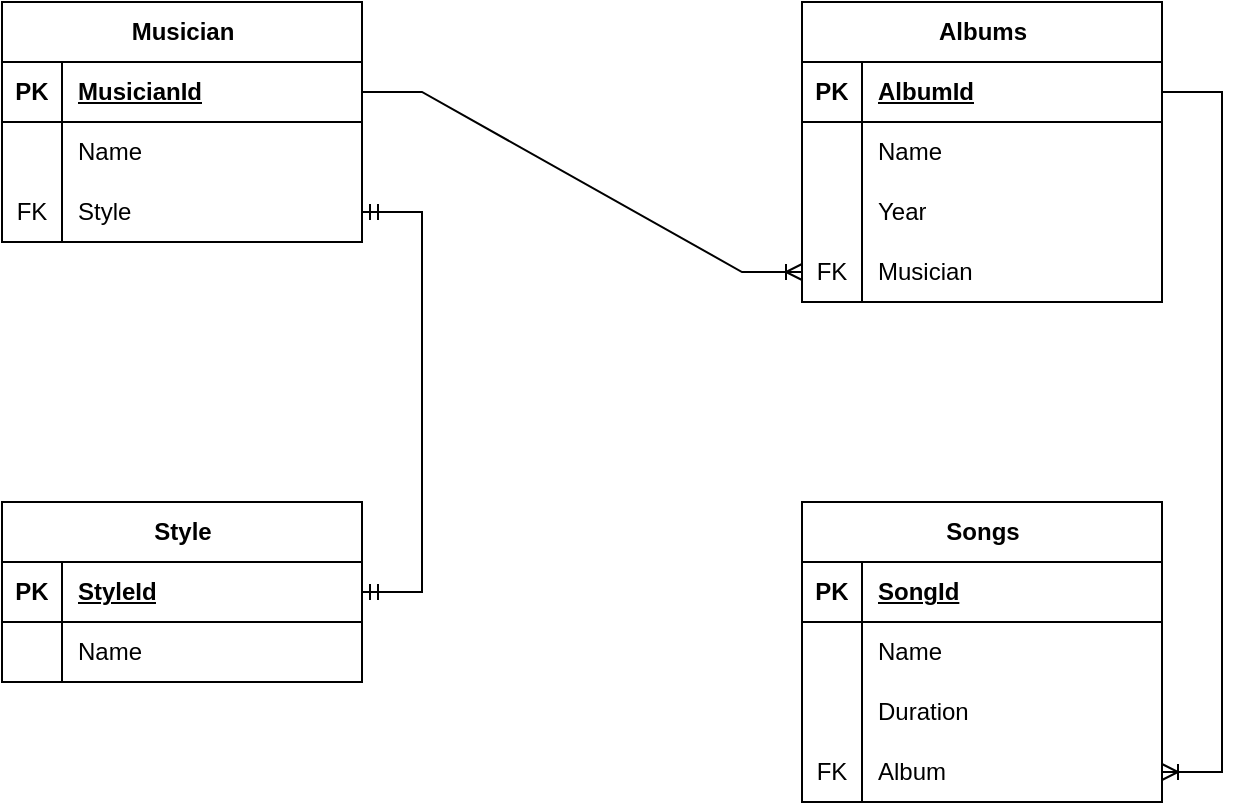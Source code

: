 <mxfile version="26.0.11">
  <diagram name="Страница — 1" id="X7JwgZL1m2JhMg4zwQlg">
    <mxGraphModel dx="1037" dy="547" grid="1" gridSize="10" guides="1" tooltips="1" connect="1" arrows="1" fold="1" page="1" pageScale="1" pageWidth="827" pageHeight="1169" math="0" shadow="0">
      <root>
        <mxCell id="0" />
        <mxCell id="1" parent="0" />
        <mxCell id="0tsAsME8x8Fj4ysLXK2w-1" value="Musician" style="shape=table;startSize=30;container=1;collapsible=1;childLayout=tableLayout;fixedRows=1;rowLines=0;fontStyle=1;align=center;resizeLast=1;html=1;" vertex="1" parent="1">
          <mxGeometry x="120" y="170" width="180" height="120" as="geometry" />
        </mxCell>
        <mxCell id="0tsAsME8x8Fj4ysLXK2w-2" value="" style="shape=tableRow;horizontal=0;startSize=0;swimlaneHead=0;swimlaneBody=0;fillColor=none;collapsible=0;dropTarget=0;points=[[0,0.5],[1,0.5]];portConstraint=eastwest;top=0;left=0;right=0;bottom=1;" vertex="1" parent="0tsAsME8x8Fj4ysLXK2w-1">
          <mxGeometry y="30" width="180" height="30" as="geometry" />
        </mxCell>
        <mxCell id="0tsAsME8x8Fj4ysLXK2w-3" value="PK" style="shape=partialRectangle;connectable=0;fillColor=none;top=0;left=0;bottom=0;right=0;fontStyle=1;overflow=hidden;whiteSpace=wrap;html=1;" vertex="1" parent="0tsAsME8x8Fj4ysLXK2w-2">
          <mxGeometry width="30" height="30" as="geometry">
            <mxRectangle width="30" height="30" as="alternateBounds" />
          </mxGeometry>
        </mxCell>
        <mxCell id="0tsAsME8x8Fj4ysLXK2w-4" value="MusicianId" style="shape=partialRectangle;connectable=0;fillColor=none;top=0;left=0;bottom=0;right=0;align=left;spacingLeft=6;fontStyle=5;overflow=hidden;whiteSpace=wrap;html=1;" vertex="1" parent="0tsAsME8x8Fj4ysLXK2w-2">
          <mxGeometry x="30" width="150" height="30" as="geometry">
            <mxRectangle width="150" height="30" as="alternateBounds" />
          </mxGeometry>
        </mxCell>
        <mxCell id="0tsAsME8x8Fj4ysLXK2w-5" value="" style="shape=tableRow;horizontal=0;startSize=0;swimlaneHead=0;swimlaneBody=0;fillColor=none;collapsible=0;dropTarget=0;points=[[0,0.5],[1,0.5]];portConstraint=eastwest;top=0;left=0;right=0;bottom=0;" vertex="1" parent="0tsAsME8x8Fj4ysLXK2w-1">
          <mxGeometry y="60" width="180" height="30" as="geometry" />
        </mxCell>
        <mxCell id="0tsAsME8x8Fj4ysLXK2w-6" value="" style="shape=partialRectangle;connectable=0;fillColor=none;top=0;left=0;bottom=0;right=0;editable=1;overflow=hidden;whiteSpace=wrap;html=1;" vertex="1" parent="0tsAsME8x8Fj4ysLXK2w-5">
          <mxGeometry width="30" height="30" as="geometry">
            <mxRectangle width="30" height="30" as="alternateBounds" />
          </mxGeometry>
        </mxCell>
        <mxCell id="0tsAsME8x8Fj4ysLXK2w-7" value="Name" style="shape=partialRectangle;connectable=0;fillColor=none;top=0;left=0;bottom=0;right=0;align=left;spacingLeft=6;overflow=hidden;whiteSpace=wrap;html=1;" vertex="1" parent="0tsAsME8x8Fj4ysLXK2w-5">
          <mxGeometry x="30" width="150" height="30" as="geometry">
            <mxRectangle width="150" height="30" as="alternateBounds" />
          </mxGeometry>
        </mxCell>
        <mxCell id="0tsAsME8x8Fj4ysLXK2w-8" value="" style="shape=tableRow;horizontal=0;startSize=0;swimlaneHead=0;swimlaneBody=0;fillColor=none;collapsible=0;dropTarget=0;points=[[0,0.5],[1,0.5]];portConstraint=eastwest;top=0;left=0;right=0;bottom=0;" vertex="1" parent="0tsAsME8x8Fj4ysLXK2w-1">
          <mxGeometry y="90" width="180" height="30" as="geometry" />
        </mxCell>
        <mxCell id="0tsAsME8x8Fj4ysLXK2w-9" value="FK" style="shape=partialRectangle;connectable=0;fillColor=none;top=0;left=0;bottom=0;right=0;editable=1;overflow=hidden;whiteSpace=wrap;html=1;" vertex="1" parent="0tsAsME8x8Fj4ysLXK2w-8">
          <mxGeometry width="30" height="30" as="geometry">
            <mxRectangle width="30" height="30" as="alternateBounds" />
          </mxGeometry>
        </mxCell>
        <mxCell id="0tsAsME8x8Fj4ysLXK2w-10" value="Style" style="shape=partialRectangle;connectable=0;fillColor=none;top=0;left=0;bottom=0;right=0;align=left;spacingLeft=6;overflow=hidden;whiteSpace=wrap;html=1;" vertex="1" parent="0tsAsME8x8Fj4ysLXK2w-8">
          <mxGeometry x="30" width="150" height="30" as="geometry">
            <mxRectangle width="150" height="30" as="alternateBounds" />
          </mxGeometry>
        </mxCell>
        <mxCell id="0tsAsME8x8Fj4ysLXK2w-14" value="Style" style="shape=table;startSize=30;container=1;collapsible=1;childLayout=tableLayout;fixedRows=1;rowLines=0;fontStyle=1;align=center;resizeLast=1;html=1;" vertex="1" parent="1">
          <mxGeometry x="120" y="420" width="180" height="90" as="geometry" />
        </mxCell>
        <mxCell id="0tsAsME8x8Fj4ysLXK2w-15" value="" style="shape=tableRow;horizontal=0;startSize=0;swimlaneHead=0;swimlaneBody=0;fillColor=none;collapsible=0;dropTarget=0;points=[[0,0.5],[1,0.5]];portConstraint=eastwest;top=0;left=0;right=0;bottom=1;" vertex="1" parent="0tsAsME8x8Fj4ysLXK2w-14">
          <mxGeometry y="30" width="180" height="30" as="geometry" />
        </mxCell>
        <mxCell id="0tsAsME8x8Fj4ysLXK2w-16" value="PK" style="shape=partialRectangle;connectable=0;fillColor=none;top=0;left=0;bottom=0;right=0;fontStyle=1;overflow=hidden;whiteSpace=wrap;html=1;" vertex="1" parent="0tsAsME8x8Fj4ysLXK2w-15">
          <mxGeometry width="30" height="30" as="geometry">
            <mxRectangle width="30" height="30" as="alternateBounds" />
          </mxGeometry>
        </mxCell>
        <mxCell id="0tsAsME8x8Fj4ysLXK2w-17" value="StyleId" style="shape=partialRectangle;connectable=0;fillColor=none;top=0;left=0;bottom=0;right=0;align=left;spacingLeft=6;fontStyle=5;overflow=hidden;whiteSpace=wrap;html=1;" vertex="1" parent="0tsAsME8x8Fj4ysLXK2w-15">
          <mxGeometry x="30" width="150" height="30" as="geometry">
            <mxRectangle width="150" height="30" as="alternateBounds" />
          </mxGeometry>
        </mxCell>
        <mxCell id="0tsAsME8x8Fj4ysLXK2w-18" value="" style="shape=tableRow;horizontal=0;startSize=0;swimlaneHead=0;swimlaneBody=0;fillColor=none;collapsible=0;dropTarget=0;points=[[0,0.5],[1,0.5]];portConstraint=eastwest;top=0;left=0;right=0;bottom=0;" vertex="1" parent="0tsAsME8x8Fj4ysLXK2w-14">
          <mxGeometry y="60" width="180" height="30" as="geometry" />
        </mxCell>
        <mxCell id="0tsAsME8x8Fj4ysLXK2w-19" value="" style="shape=partialRectangle;connectable=0;fillColor=none;top=0;left=0;bottom=0;right=0;editable=1;overflow=hidden;whiteSpace=wrap;html=1;" vertex="1" parent="0tsAsME8x8Fj4ysLXK2w-18">
          <mxGeometry width="30" height="30" as="geometry">
            <mxRectangle width="30" height="30" as="alternateBounds" />
          </mxGeometry>
        </mxCell>
        <mxCell id="0tsAsME8x8Fj4ysLXK2w-20" value="Name" style="shape=partialRectangle;connectable=0;fillColor=none;top=0;left=0;bottom=0;right=0;align=left;spacingLeft=6;overflow=hidden;whiteSpace=wrap;html=1;" vertex="1" parent="0tsAsME8x8Fj4ysLXK2w-18">
          <mxGeometry x="30" width="150" height="30" as="geometry">
            <mxRectangle width="150" height="30" as="alternateBounds" />
          </mxGeometry>
        </mxCell>
        <mxCell id="0tsAsME8x8Fj4ysLXK2w-40" value="Albums" style="shape=table;startSize=30;container=1;collapsible=1;childLayout=tableLayout;fixedRows=1;rowLines=0;fontStyle=1;align=center;resizeLast=1;html=1;" vertex="1" parent="1">
          <mxGeometry x="520" y="170" width="180" height="150" as="geometry" />
        </mxCell>
        <mxCell id="0tsAsME8x8Fj4ysLXK2w-41" value="" style="shape=tableRow;horizontal=0;startSize=0;swimlaneHead=0;swimlaneBody=0;fillColor=none;collapsible=0;dropTarget=0;points=[[0,0.5],[1,0.5]];portConstraint=eastwest;top=0;left=0;right=0;bottom=1;" vertex="1" parent="0tsAsME8x8Fj4ysLXK2w-40">
          <mxGeometry y="30" width="180" height="30" as="geometry" />
        </mxCell>
        <mxCell id="0tsAsME8x8Fj4ysLXK2w-42" value="PK" style="shape=partialRectangle;connectable=0;fillColor=none;top=0;left=0;bottom=0;right=0;fontStyle=1;overflow=hidden;whiteSpace=wrap;html=1;" vertex="1" parent="0tsAsME8x8Fj4ysLXK2w-41">
          <mxGeometry width="30" height="30" as="geometry">
            <mxRectangle width="30" height="30" as="alternateBounds" />
          </mxGeometry>
        </mxCell>
        <mxCell id="0tsAsME8x8Fj4ysLXK2w-43" value="AlbumId" style="shape=partialRectangle;connectable=0;fillColor=none;top=0;left=0;bottom=0;right=0;align=left;spacingLeft=6;fontStyle=5;overflow=hidden;whiteSpace=wrap;html=1;" vertex="1" parent="0tsAsME8x8Fj4ysLXK2w-41">
          <mxGeometry x="30" width="150" height="30" as="geometry">
            <mxRectangle width="150" height="30" as="alternateBounds" />
          </mxGeometry>
        </mxCell>
        <mxCell id="0tsAsME8x8Fj4ysLXK2w-44" value="" style="shape=tableRow;horizontal=0;startSize=0;swimlaneHead=0;swimlaneBody=0;fillColor=none;collapsible=0;dropTarget=0;points=[[0,0.5],[1,0.5]];portConstraint=eastwest;top=0;left=0;right=0;bottom=0;" vertex="1" parent="0tsAsME8x8Fj4ysLXK2w-40">
          <mxGeometry y="60" width="180" height="30" as="geometry" />
        </mxCell>
        <mxCell id="0tsAsME8x8Fj4ysLXK2w-45" value="" style="shape=partialRectangle;connectable=0;fillColor=none;top=0;left=0;bottom=0;right=0;editable=1;overflow=hidden;whiteSpace=wrap;html=1;" vertex="1" parent="0tsAsME8x8Fj4ysLXK2w-44">
          <mxGeometry width="30" height="30" as="geometry">
            <mxRectangle width="30" height="30" as="alternateBounds" />
          </mxGeometry>
        </mxCell>
        <mxCell id="0tsAsME8x8Fj4ysLXK2w-46" value="Name" style="shape=partialRectangle;connectable=0;fillColor=none;top=0;left=0;bottom=0;right=0;align=left;spacingLeft=6;overflow=hidden;whiteSpace=wrap;html=1;" vertex="1" parent="0tsAsME8x8Fj4ysLXK2w-44">
          <mxGeometry x="30" width="150" height="30" as="geometry">
            <mxRectangle width="150" height="30" as="alternateBounds" />
          </mxGeometry>
        </mxCell>
        <mxCell id="0tsAsME8x8Fj4ysLXK2w-47" value="" style="shape=tableRow;horizontal=0;startSize=0;swimlaneHead=0;swimlaneBody=0;fillColor=none;collapsible=0;dropTarget=0;points=[[0,0.5],[1,0.5]];portConstraint=eastwest;top=0;left=0;right=0;bottom=0;" vertex="1" parent="0tsAsME8x8Fj4ysLXK2w-40">
          <mxGeometry y="90" width="180" height="30" as="geometry" />
        </mxCell>
        <mxCell id="0tsAsME8x8Fj4ysLXK2w-48" value="" style="shape=partialRectangle;connectable=0;fillColor=none;top=0;left=0;bottom=0;right=0;editable=1;overflow=hidden;whiteSpace=wrap;html=1;" vertex="1" parent="0tsAsME8x8Fj4ysLXK2w-47">
          <mxGeometry width="30" height="30" as="geometry">
            <mxRectangle width="30" height="30" as="alternateBounds" />
          </mxGeometry>
        </mxCell>
        <mxCell id="0tsAsME8x8Fj4ysLXK2w-49" value="Year" style="shape=partialRectangle;connectable=0;fillColor=none;top=0;left=0;bottom=0;right=0;align=left;spacingLeft=6;overflow=hidden;whiteSpace=wrap;html=1;" vertex="1" parent="0tsAsME8x8Fj4ysLXK2w-47">
          <mxGeometry x="30" width="150" height="30" as="geometry">
            <mxRectangle width="150" height="30" as="alternateBounds" />
          </mxGeometry>
        </mxCell>
        <mxCell id="0tsAsME8x8Fj4ysLXK2w-50" value="" style="shape=tableRow;horizontal=0;startSize=0;swimlaneHead=0;swimlaneBody=0;fillColor=none;collapsible=0;dropTarget=0;points=[[0,0.5],[1,0.5]];portConstraint=eastwest;top=0;left=0;right=0;bottom=0;" vertex="1" parent="0tsAsME8x8Fj4ysLXK2w-40">
          <mxGeometry y="120" width="180" height="30" as="geometry" />
        </mxCell>
        <mxCell id="0tsAsME8x8Fj4ysLXK2w-51" value="FK" style="shape=partialRectangle;connectable=0;fillColor=none;top=0;left=0;bottom=0;right=0;editable=1;overflow=hidden;whiteSpace=wrap;html=1;" vertex="1" parent="0tsAsME8x8Fj4ysLXK2w-50">
          <mxGeometry width="30" height="30" as="geometry">
            <mxRectangle width="30" height="30" as="alternateBounds" />
          </mxGeometry>
        </mxCell>
        <mxCell id="0tsAsME8x8Fj4ysLXK2w-52" value="Musician" style="shape=partialRectangle;connectable=0;fillColor=none;top=0;left=0;bottom=0;right=0;align=left;spacingLeft=6;overflow=hidden;whiteSpace=wrap;html=1;" vertex="1" parent="0tsAsME8x8Fj4ysLXK2w-50">
          <mxGeometry x="30" width="150" height="30" as="geometry">
            <mxRectangle width="150" height="30" as="alternateBounds" />
          </mxGeometry>
        </mxCell>
        <mxCell id="0tsAsME8x8Fj4ysLXK2w-53" value="Songs" style="shape=table;startSize=30;container=1;collapsible=1;childLayout=tableLayout;fixedRows=1;rowLines=0;fontStyle=1;align=center;resizeLast=1;html=1;" vertex="1" parent="1">
          <mxGeometry x="520" y="420" width="180" height="150" as="geometry" />
        </mxCell>
        <mxCell id="0tsAsME8x8Fj4ysLXK2w-54" value="" style="shape=tableRow;horizontal=0;startSize=0;swimlaneHead=0;swimlaneBody=0;fillColor=none;collapsible=0;dropTarget=0;points=[[0,0.5],[1,0.5]];portConstraint=eastwest;top=0;left=0;right=0;bottom=1;" vertex="1" parent="0tsAsME8x8Fj4ysLXK2w-53">
          <mxGeometry y="30" width="180" height="30" as="geometry" />
        </mxCell>
        <mxCell id="0tsAsME8x8Fj4ysLXK2w-55" value="PK" style="shape=partialRectangle;connectable=0;fillColor=none;top=0;left=0;bottom=0;right=0;fontStyle=1;overflow=hidden;whiteSpace=wrap;html=1;" vertex="1" parent="0tsAsME8x8Fj4ysLXK2w-54">
          <mxGeometry width="30" height="30" as="geometry">
            <mxRectangle width="30" height="30" as="alternateBounds" />
          </mxGeometry>
        </mxCell>
        <mxCell id="0tsAsME8x8Fj4ysLXK2w-56" value="SongId" style="shape=partialRectangle;connectable=0;fillColor=none;top=0;left=0;bottom=0;right=0;align=left;spacingLeft=6;fontStyle=5;overflow=hidden;whiteSpace=wrap;html=1;" vertex="1" parent="0tsAsME8x8Fj4ysLXK2w-54">
          <mxGeometry x="30" width="150" height="30" as="geometry">
            <mxRectangle width="150" height="30" as="alternateBounds" />
          </mxGeometry>
        </mxCell>
        <mxCell id="0tsAsME8x8Fj4ysLXK2w-57" value="" style="shape=tableRow;horizontal=0;startSize=0;swimlaneHead=0;swimlaneBody=0;fillColor=none;collapsible=0;dropTarget=0;points=[[0,0.5],[1,0.5]];portConstraint=eastwest;top=0;left=0;right=0;bottom=0;" vertex="1" parent="0tsAsME8x8Fj4ysLXK2w-53">
          <mxGeometry y="60" width="180" height="30" as="geometry" />
        </mxCell>
        <mxCell id="0tsAsME8x8Fj4ysLXK2w-58" value="" style="shape=partialRectangle;connectable=0;fillColor=none;top=0;left=0;bottom=0;right=0;editable=1;overflow=hidden;whiteSpace=wrap;html=1;" vertex="1" parent="0tsAsME8x8Fj4ysLXK2w-57">
          <mxGeometry width="30" height="30" as="geometry">
            <mxRectangle width="30" height="30" as="alternateBounds" />
          </mxGeometry>
        </mxCell>
        <mxCell id="0tsAsME8x8Fj4ysLXK2w-59" value="Name" style="shape=partialRectangle;connectable=0;fillColor=none;top=0;left=0;bottom=0;right=0;align=left;spacingLeft=6;overflow=hidden;whiteSpace=wrap;html=1;" vertex="1" parent="0tsAsME8x8Fj4ysLXK2w-57">
          <mxGeometry x="30" width="150" height="30" as="geometry">
            <mxRectangle width="150" height="30" as="alternateBounds" />
          </mxGeometry>
        </mxCell>
        <mxCell id="0tsAsME8x8Fj4ysLXK2w-60" value="" style="shape=tableRow;horizontal=0;startSize=0;swimlaneHead=0;swimlaneBody=0;fillColor=none;collapsible=0;dropTarget=0;points=[[0,0.5],[1,0.5]];portConstraint=eastwest;top=0;left=0;right=0;bottom=0;" vertex="1" parent="0tsAsME8x8Fj4ysLXK2w-53">
          <mxGeometry y="90" width="180" height="30" as="geometry" />
        </mxCell>
        <mxCell id="0tsAsME8x8Fj4ysLXK2w-61" value="" style="shape=partialRectangle;connectable=0;fillColor=none;top=0;left=0;bottom=0;right=0;editable=1;overflow=hidden;whiteSpace=wrap;html=1;" vertex="1" parent="0tsAsME8x8Fj4ysLXK2w-60">
          <mxGeometry width="30" height="30" as="geometry">
            <mxRectangle width="30" height="30" as="alternateBounds" />
          </mxGeometry>
        </mxCell>
        <mxCell id="0tsAsME8x8Fj4ysLXK2w-62" value="Duration" style="shape=partialRectangle;connectable=0;fillColor=none;top=0;left=0;bottom=0;right=0;align=left;spacingLeft=6;overflow=hidden;whiteSpace=wrap;html=1;" vertex="1" parent="0tsAsME8x8Fj4ysLXK2w-60">
          <mxGeometry x="30" width="150" height="30" as="geometry">
            <mxRectangle width="150" height="30" as="alternateBounds" />
          </mxGeometry>
        </mxCell>
        <mxCell id="0tsAsME8x8Fj4ysLXK2w-63" value="" style="shape=tableRow;horizontal=0;startSize=0;swimlaneHead=0;swimlaneBody=0;fillColor=none;collapsible=0;dropTarget=0;points=[[0,0.5],[1,0.5]];portConstraint=eastwest;top=0;left=0;right=0;bottom=0;" vertex="1" parent="0tsAsME8x8Fj4ysLXK2w-53">
          <mxGeometry y="120" width="180" height="30" as="geometry" />
        </mxCell>
        <mxCell id="0tsAsME8x8Fj4ysLXK2w-64" value="FK" style="shape=partialRectangle;connectable=0;fillColor=none;top=0;left=0;bottom=0;right=0;editable=1;overflow=hidden;whiteSpace=wrap;html=1;" vertex="1" parent="0tsAsME8x8Fj4ysLXK2w-63">
          <mxGeometry width="30" height="30" as="geometry">
            <mxRectangle width="30" height="30" as="alternateBounds" />
          </mxGeometry>
        </mxCell>
        <mxCell id="0tsAsME8x8Fj4ysLXK2w-65" value="Album" style="shape=partialRectangle;connectable=0;fillColor=none;top=0;left=0;bottom=0;right=0;align=left;spacingLeft=6;overflow=hidden;whiteSpace=wrap;html=1;" vertex="1" parent="0tsAsME8x8Fj4ysLXK2w-63">
          <mxGeometry x="30" width="150" height="30" as="geometry">
            <mxRectangle width="150" height="30" as="alternateBounds" />
          </mxGeometry>
        </mxCell>
        <mxCell id="0tsAsME8x8Fj4ysLXK2w-67" value="" style="edgeStyle=entityRelationEdgeStyle;fontSize=12;html=1;endArrow=ERoneToMany;rounded=0;" edge="1" parent="1" source="0tsAsME8x8Fj4ysLXK2w-2" target="0tsAsME8x8Fj4ysLXK2w-50">
          <mxGeometry width="100" height="100" relative="1" as="geometry">
            <mxPoint x="640" y="400" as="sourcePoint" />
            <mxPoint x="360" y="450" as="targetPoint" />
          </mxGeometry>
        </mxCell>
        <mxCell id="0tsAsME8x8Fj4ysLXK2w-68" value="" style="edgeStyle=entityRelationEdgeStyle;fontSize=12;html=1;endArrow=ERoneToMany;rounded=0;" edge="1" parent="1" source="0tsAsME8x8Fj4ysLXK2w-41" target="0tsAsME8x8Fj4ysLXK2w-63">
          <mxGeometry width="100" height="100" relative="1" as="geometry">
            <mxPoint x="670" y="780" as="sourcePoint" />
            <mxPoint x="810" y="555" as="targetPoint" />
          </mxGeometry>
        </mxCell>
        <mxCell id="0tsAsME8x8Fj4ysLXK2w-69" value="" style="edgeStyle=entityRelationEdgeStyle;fontSize=12;html=1;endArrow=ERmandOne;startArrow=ERmandOne;rounded=0;" edge="1" parent="1" source="0tsAsME8x8Fj4ysLXK2w-8" target="0tsAsME8x8Fj4ysLXK2w-15">
          <mxGeometry width="100" height="100" relative="1" as="geometry">
            <mxPoint x="50" y="570" as="sourcePoint" />
            <mxPoint x="50" y="215" as="targetPoint" />
            <Array as="points">
              <mxPoint x="-60" y="390" />
              <mxPoint x="-70" y="390" />
              <mxPoint x="-60" y="390" />
            </Array>
          </mxGeometry>
        </mxCell>
        <mxCell id="0tsAsME8x8Fj4ysLXK2w-71" value="&lt;div&gt;&lt;br&gt;&lt;/div&gt;&lt;div&gt;&lt;br&gt;&lt;/div&gt;" style="edgeLabel;html=1;align=center;verticalAlign=middle;resizable=0;points=[];" vertex="1" connectable="0" parent="0tsAsME8x8Fj4ysLXK2w-69">
          <mxGeometry x="0.024" y="8" relative="1" as="geometry">
            <mxPoint as="offset" />
          </mxGeometry>
        </mxCell>
      </root>
    </mxGraphModel>
  </diagram>
</mxfile>
